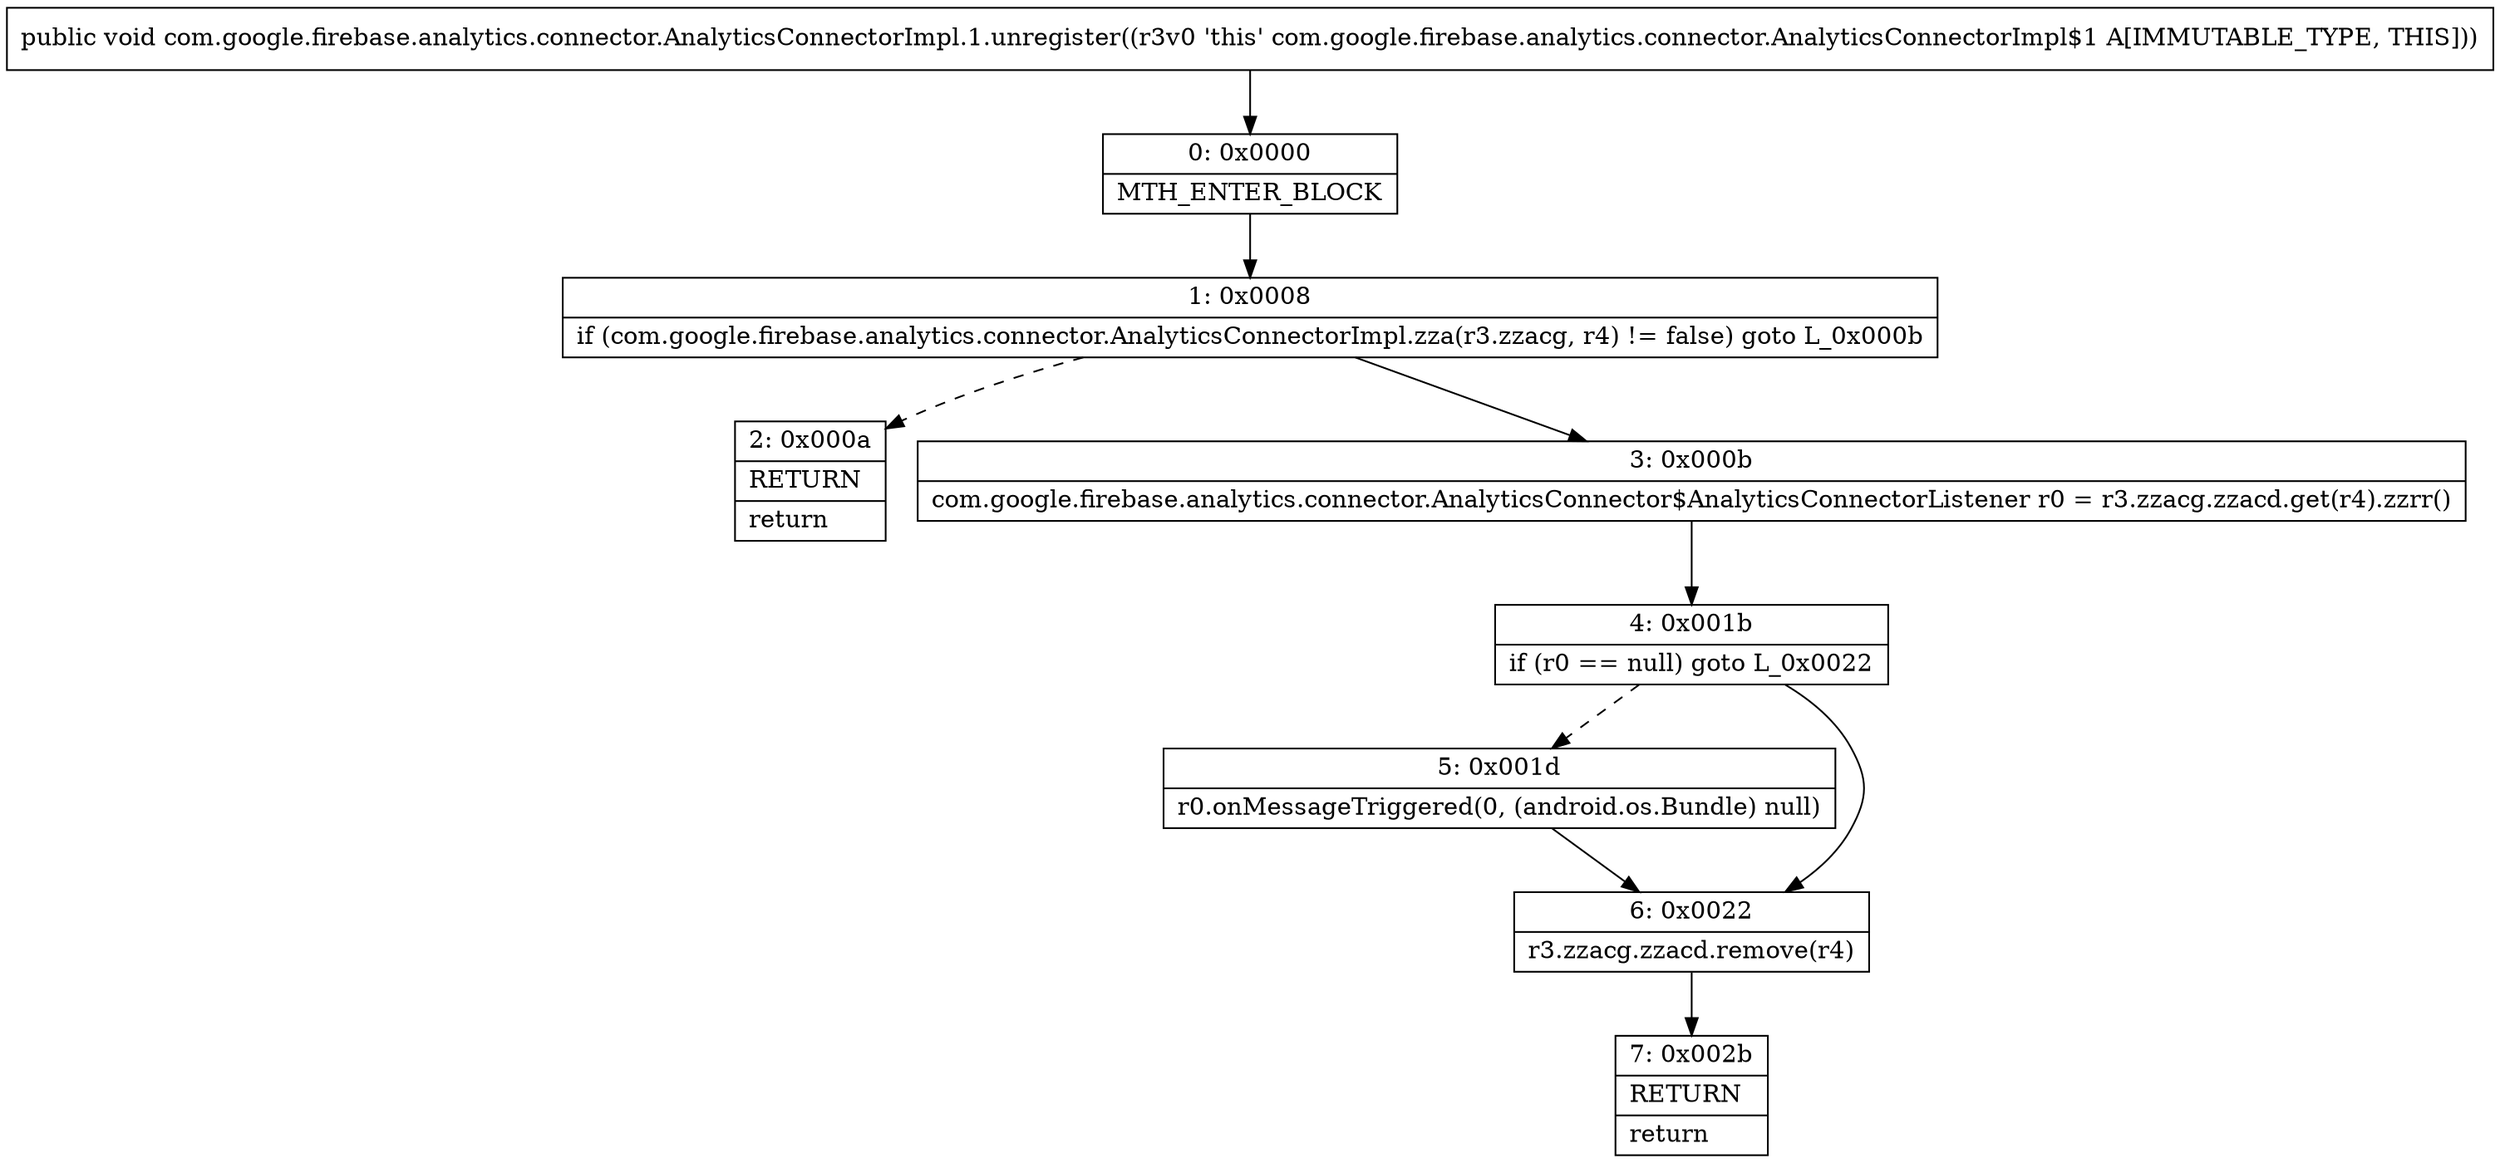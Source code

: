 digraph "CFG forcom.google.firebase.analytics.connector.AnalyticsConnectorImpl.1.unregister()V" {
Node_0 [shape=record,label="{0\:\ 0x0000|MTH_ENTER_BLOCK\l}"];
Node_1 [shape=record,label="{1\:\ 0x0008|if (com.google.firebase.analytics.connector.AnalyticsConnectorImpl.zza(r3.zzacg, r4) != false) goto L_0x000b\l}"];
Node_2 [shape=record,label="{2\:\ 0x000a|RETURN\l|return\l}"];
Node_3 [shape=record,label="{3\:\ 0x000b|com.google.firebase.analytics.connector.AnalyticsConnector$AnalyticsConnectorListener r0 = r3.zzacg.zzacd.get(r4).zzrr()\l}"];
Node_4 [shape=record,label="{4\:\ 0x001b|if (r0 == null) goto L_0x0022\l}"];
Node_5 [shape=record,label="{5\:\ 0x001d|r0.onMessageTriggered(0, (android.os.Bundle) null)\l}"];
Node_6 [shape=record,label="{6\:\ 0x0022|r3.zzacg.zzacd.remove(r4)\l}"];
Node_7 [shape=record,label="{7\:\ 0x002b|RETURN\l|return\l}"];
MethodNode[shape=record,label="{public void com.google.firebase.analytics.connector.AnalyticsConnectorImpl.1.unregister((r3v0 'this' com.google.firebase.analytics.connector.AnalyticsConnectorImpl$1 A[IMMUTABLE_TYPE, THIS])) }"];
MethodNode -> Node_0;
Node_0 -> Node_1;
Node_1 -> Node_2[style=dashed];
Node_1 -> Node_3;
Node_3 -> Node_4;
Node_4 -> Node_5[style=dashed];
Node_4 -> Node_6;
Node_5 -> Node_6;
Node_6 -> Node_7;
}

